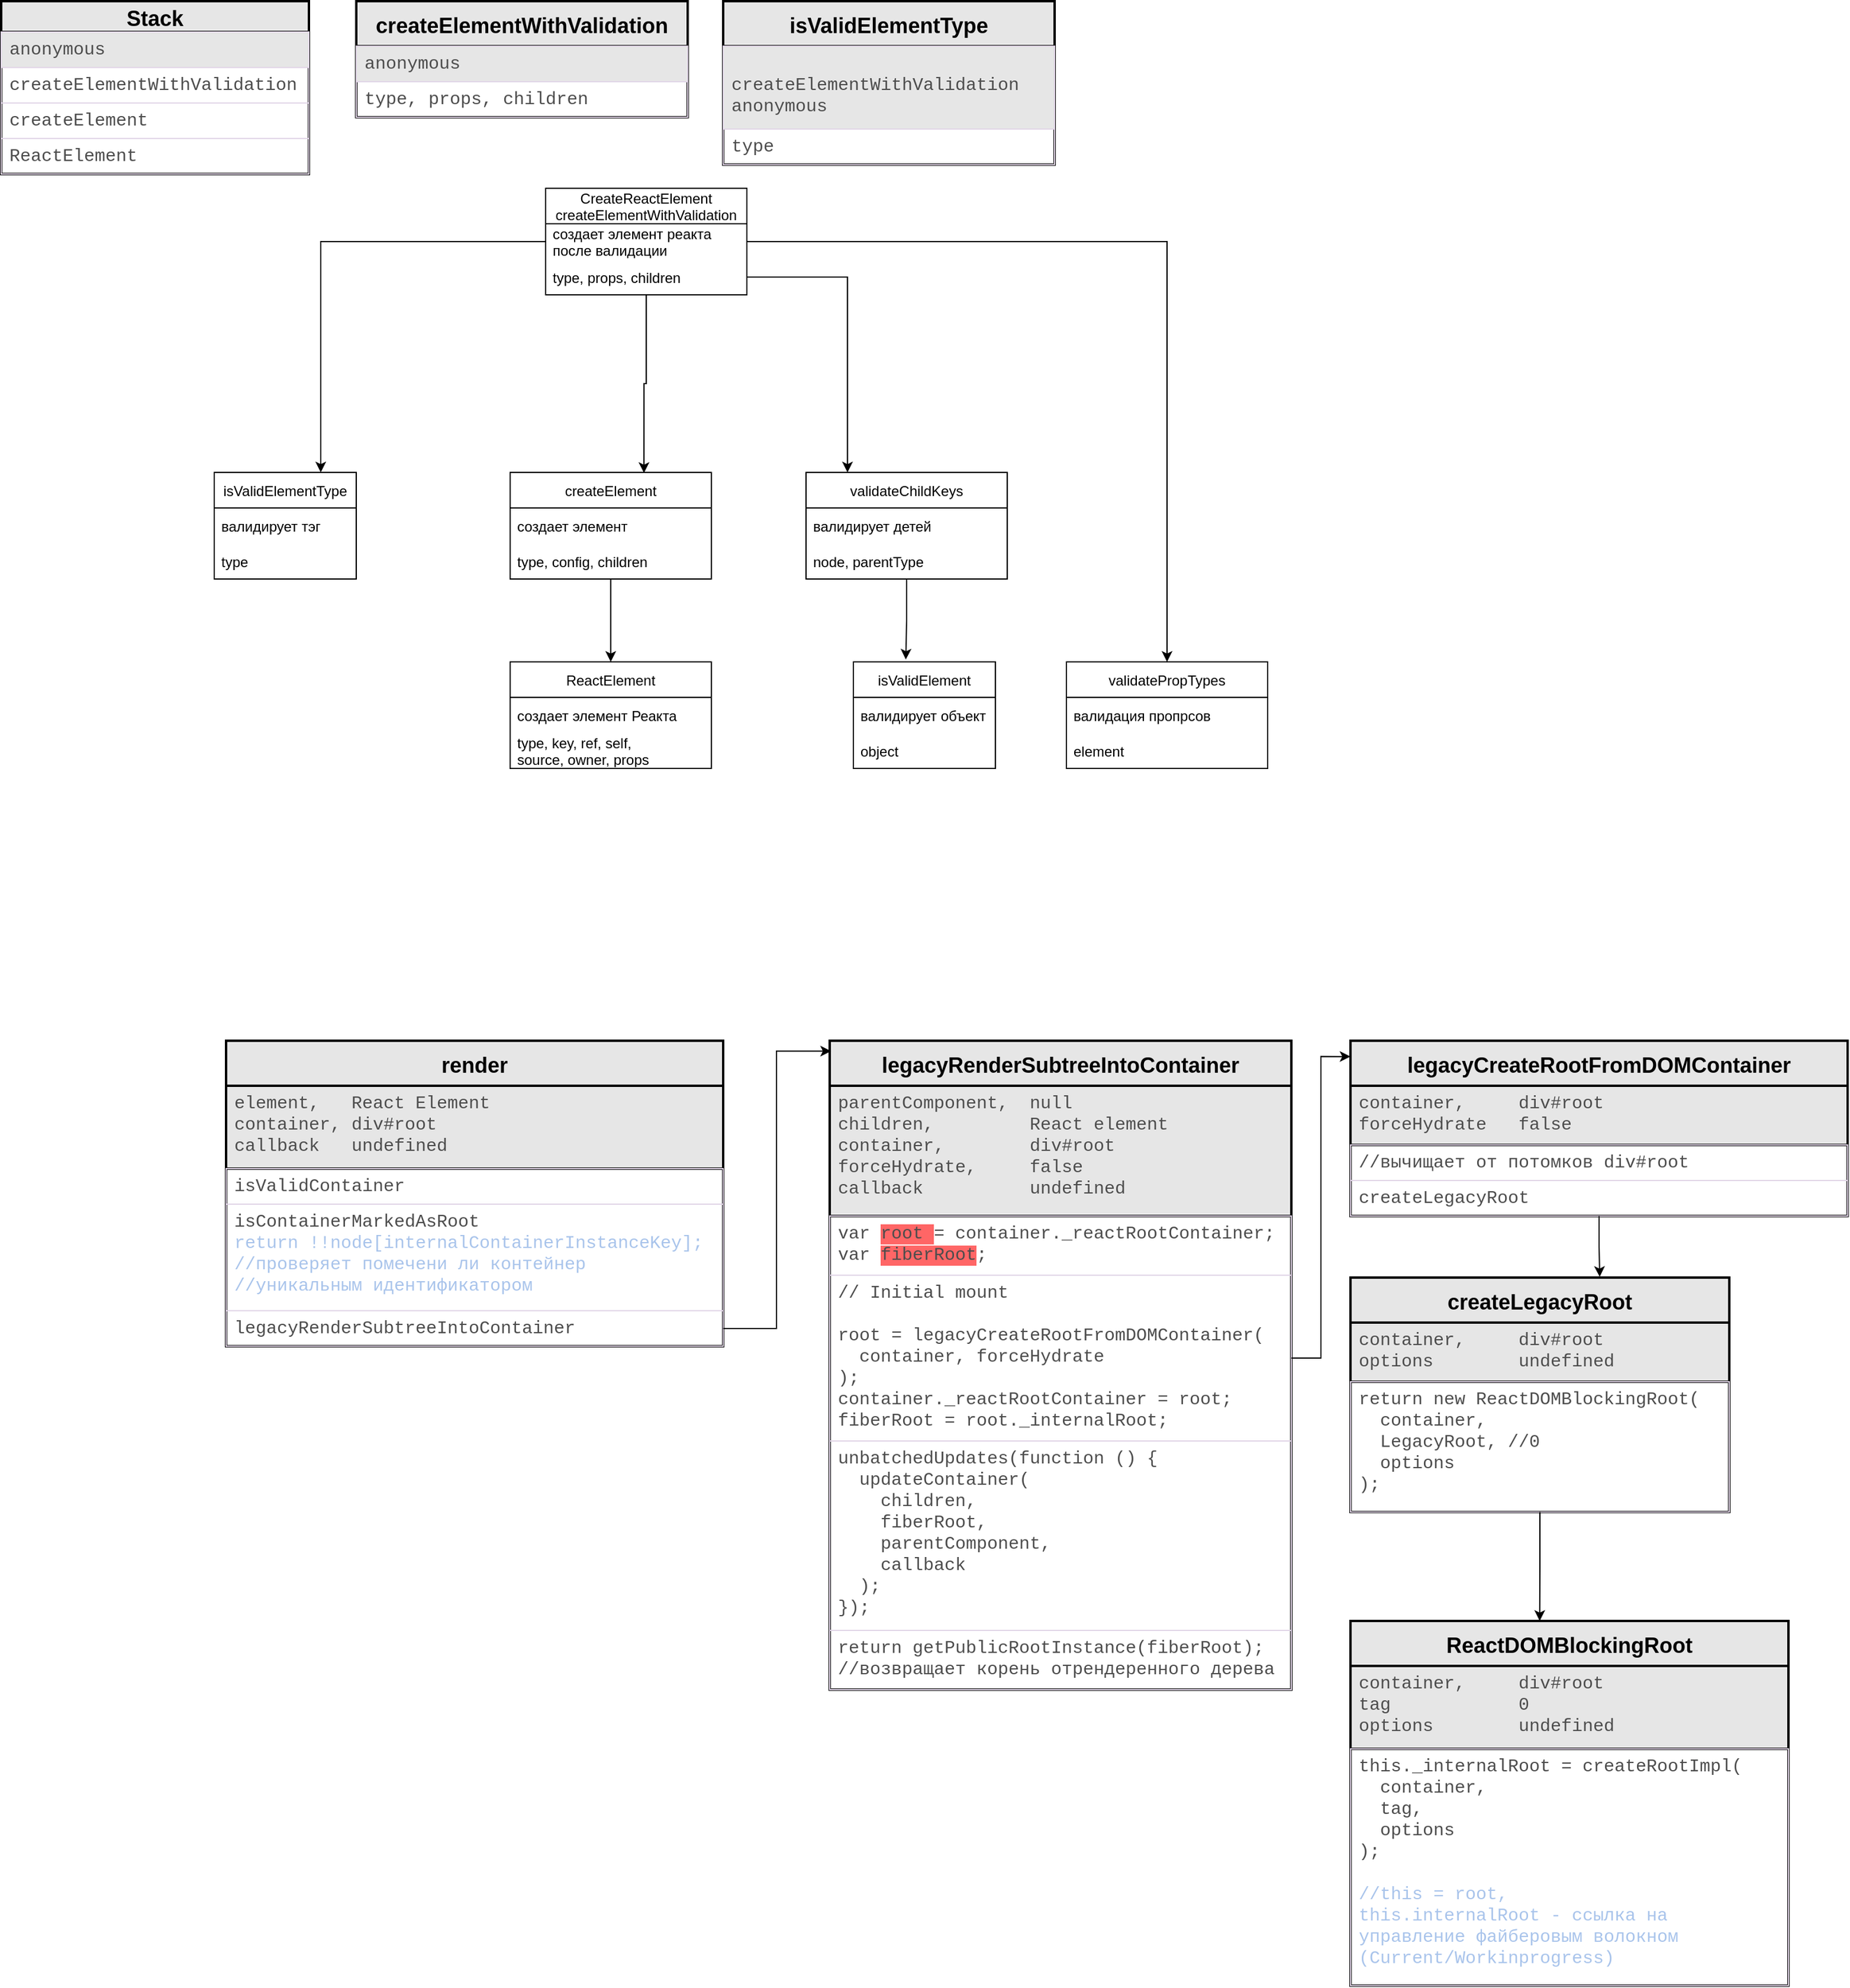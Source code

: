 <mxfile version="18.1.2" type="device"><diagram id="Bs7_lxwFs_nMWuFAHB4x" name="Page-1"><mxGraphModel dx="3066" dy="2068" grid="1" gridSize="10" guides="1" tooltips="1" connect="1" arrows="1" fold="1" page="1" pageScale="1" pageWidth="850" pageHeight="1100" math="0" shadow="0"><root><mxCell id="0"/><mxCell id="1" parent="0"/><mxCell id="prgGvSQYzTwoASJX3Gjm-36" style="edgeStyle=orthogonalEdgeStyle;rounded=0;orthogonalLoop=1;jettySize=auto;html=1;entryX=0.665;entryY=0.005;entryDx=0;entryDy=0;entryPerimeter=0;" parent="1" source="prgGvSQYzTwoASJX3Gjm-7" target="prgGvSQYzTwoASJX3Gjm-21" edge="1"><mxGeometry relative="1" as="geometry"/></mxCell><mxCell id="prgGvSQYzTwoASJX3Gjm-7" value="CreateReactElement&#10;createElementWithValidation" style="swimlane;fontStyle=0;childLayout=stackLayout;horizontal=1;startSize=30;horizontalStack=0;resizeParent=1;resizeParentMax=0;resizeLast=0;collapsible=1;marginBottom=0;" parent="1" vertex="1"><mxGeometry x="320" y="-40" width="170" height="90" as="geometry"/></mxCell><mxCell id="prgGvSQYzTwoASJX3Gjm-8" value="создает элемент реакта &#10;после валидации" style="text;strokeColor=none;fillColor=none;align=left;verticalAlign=middle;spacingLeft=4;spacingRight=4;overflow=hidden;points=[[0,0.5],[1,0.5]];portConstraint=eastwest;rotatable=0;" parent="prgGvSQYzTwoASJX3Gjm-7" vertex="1"><mxGeometry y="30" width="170" height="30" as="geometry"/></mxCell><mxCell id="prgGvSQYzTwoASJX3Gjm-11" value="type, props, children" style="text;strokeColor=none;fillColor=none;align=left;verticalAlign=middle;spacingLeft=4;spacingRight=4;overflow=hidden;points=[[0,0.5],[1,0.5]];portConstraint=eastwest;rotatable=0;" parent="prgGvSQYzTwoASJX3Gjm-7" vertex="1"><mxGeometry y="60" width="170" height="30" as="geometry"/></mxCell><mxCell id="prgGvSQYzTwoASJX3Gjm-39" style="edgeStyle=orthogonalEdgeStyle;rounded=0;orthogonalLoop=1;jettySize=auto;html=1;entryX=0.206;entryY=0;entryDx=0;entryDy=0;entryPerimeter=0;exitX=1;exitY=0.5;exitDx=0;exitDy=0;" parent="1" source="prgGvSQYzTwoASJX3Gjm-11" target="prgGvSQYzTwoASJX3Gjm-27" edge="1"><mxGeometry relative="1" as="geometry"><mxPoint x="575.02" y="50.0" as="sourcePoint"/></mxGeometry></mxCell><mxCell id="prgGvSQYzTwoASJX3Gjm-44" style="edgeStyle=orthogonalEdgeStyle;rounded=0;orthogonalLoop=1;jettySize=auto;html=1;entryX=0.5;entryY=0;entryDx=0;entryDy=0;exitX=1;exitY=0.5;exitDx=0;exitDy=0;" parent="1" source="prgGvSQYzTwoASJX3Gjm-8" target="prgGvSQYzTwoASJX3Gjm-30" edge="1"><mxGeometry relative="1" as="geometry"><mxPoint x="680" y="5.0" as="sourcePoint"/></mxGeometry></mxCell><mxCell id="prgGvSQYzTwoASJX3Gjm-15" value="isValidElementType" style="swimlane;fontStyle=0;childLayout=stackLayout;horizontal=1;startSize=30;horizontalStack=0;resizeParent=1;resizeParentMax=0;resizeLast=0;collapsible=1;marginBottom=0;" parent="1" vertex="1"><mxGeometry x="40" y="200" width="120" height="90" as="geometry"/></mxCell><mxCell id="prgGvSQYzTwoASJX3Gjm-16" value="валидирует тэг" style="text;strokeColor=none;fillColor=none;align=left;verticalAlign=middle;spacingLeft=4;spacingRight=4;overflow=hidden;points=[[0,0.5],[1,0.5]];portConstraint=eastwest;rotatable=0;" parent="prgGvSQYzTwoASJX3Gjm-15" vertex="1"><mxGeometry y="30" width="120" height="30" as="geometry"/></mxCell><mxCell id="prgGvSQYzTwoASJX3Gjm-17" value="type" style="text;strokeColor=none;fillColor=none;align=left;verticalAlign=middle;spacingLeft=4;spacingRight=4;overflow=hidden;points=[[0,0.5],[1,0.5]];portConstraint=eastwest;rotatable=0;" parent="prgGvSQYzTwoASJX3Gjm-15" vertex="1"><mxGeometry y="60" width="120" height="30" as="geometry"/></mxCell><mxCell id="prgGvSQYzTwoASJX3Gjm-37" style="edgeStyle=orthogonalEdgeStyle;rounded=0;orthogonalLoop=1;jettySize=auto;html=1;" parent="1" source="prgGvSQYzTwoASJX3Gjm-21" target="prgGvSQYzTwoASJX3Gjm-24" edge="1"><mxGeometry relative="1" as="geometry"/></mxCell><mxCell id="prgGvSQYzTwoASJX3Gjm-21" value="createElement" style="swimlane;fontStyle=0;childLayout=stackLayout;horizontal=1;startSize=30;horizontalStack=0;resizeParent=1;resizeParentMax=0;resizeLast=0;collapsible=1;marginBottom=0;" parent="1" vertex="1"><mxGeometry x="290" y="200" width="170" height="90" as="geometry"/></mxCell><mxCell id="prgGvSQYzTwoASJX3Gjm-22" value="создает элемент " style="text;strokeColor=none;fillColor=none;align=left;verticalAlign=middle;spacingLeft=4;spacingRight=4;overflow=hidden;points=[[0,0.5],[1,0.5]];portConstraint=eastwest;rotatable=0;" parent="prgGvSQYzTwoASJX3Gjm-21" vertex="1"><mxGeometry y="30" width="170" height="30" as="geometry"/></mxCell><mxCell id="prgGvSQYzTwoASJX3Gjm-23" value="type, config, children" style="text;strokeColor=none;fillColor=none;align=left;verticalAlign=middle;spacingLeft=4;spacingRight=4;overflow=hidden;points=[[0,0.5],[1,0.5]];portConstraint=eastwest;rotatable=0;" parent="prgGvSQYzTwoASJX3Gjm-21" vertex="1"><mxGeometry y="60" width="170" height="30" as="geometry"/></mxCell><mxCell id="prgGvSQYzTwoASJX3Gjm-24" value="ReactElement" style="swimlane;fontStyle=0;childLayout=stackLayout;horizontal=1;startSize=30;horizontalStack=0;resizeParent=1;resizeParentMax=0;resizeLast=0;collapsible=1;marginBottom=0;" parent="1" vertex="1"><mxGeometry x="290" y="360" width="170" height="90" as="geometry"/></mxCell><mxCell id="prgGvSQYzTwoASJX3Gjm-25" value="создает элемент Реакта" style="text;strokeColor=none;fillColor=none;align=left;verticalAlign=middle;spacingLeft=4;spacingRight=4;overflow=hidden;points=[[0,0.5],[1,0.5]];portConstraint=eastwest;rotatable=0;" parent="prgGvSQYzTwoASJX3Gjm-24" vertex="1"><mxGeometry y="30" width="170" height="30" as="geometry"/></mxCell><mxCell id="prgGvSQYzTwoASJX3Gjm-26" value="type, key, ref, self, &#10;source, owner, props" style="text;strokeColor=none;fillColor=none;align=left;verticalAlign=middle;spacingLeft=4;spacingRight=4;overflow=hidden;points=[[0,0.5],[1,0.5]];portConstraint=eastwest;rotatable=0;" parent="prgGvSQYzTwoASJX3Gjm-24" vertex="1"><mxGeometry y="60" width="170" height="30" as="geometry"/></mxCell><mxCell id="prgGvSQYzTwoASJX3Gjm-43" style="edgeStyle=orthogonalEdgeStyle;rounded=0;orthogonalLoop=1;jettySize=auto;html=1;entryX=0.369;entryY=-0.022;entryDx=0;entryDy=0;entryPerimeter=0;" parent="1" source="prgGvSQYzTwoASJX3Gjm-27" target="prgGvSQYzTwoASJX3Gjm-40" edge="1"><mxGeometry relative="1" as="geometry"/></mxCell><mxCell id="prgGvSQYzTwoASJX3Gjm-27" value="validateChildKeys" style="swimlane;fontStyle=0;childLayout=stackLayout;horizontal=1;startSize=30;horizontalStack=0;resizeParent=1;resizeParentMax=0;resizeLast=0;collapsible=1;marginBottom=0;" parent="1" vertex="1"><mxGeometry x="540" y="200" width="170" height="90" as="geometry"/></mxCell><mxCell id="prgGvSQYzTwoASJX3Gjm-28" value="валидирует детей" style="text;strokeColor=none;fillColor=none;align=left;verticalAlign=middle;spacingLeft=4;spacingRight=4;overflow=hidden;points=[[0,0.5],[1,0.5]];portConstraint=eastwest;rotatable=0;" parent="prgGvSQYzTwoASJX3Gjm-27" vertex="1"><mxGeometry y="30" width="170" height="30" as="geometry"/></mxCell><mxCell id="prgGvSQYzTwoASJX3Gjm-29" value="node, parentType" style="text;strokeColor=none;fillColor=none;align=left;verticalAlign=middle;spacingLeft=4;spacingRight=4;overflow=hidden;points=[[0,0.5],[1,0.5]];portConstraint=eastwest;rotatable=0;" parent="prgGvSQYzTwoASJX3Gjm-27" vertex="1"><mxGeometry y="60" width="170" height="30" as="geometry"/></mxCell><mxCell id="prgGvSQYzTwoASJX3Gjm-30" value="validatePropTypes" style="swimlane;fontStyle=0;childLayout=stackLayout;horizontal=1;startSize=30;horizontalStack=0;resizeParent=1;resizeParentMax=0;resizeLast=0;collapsible=1;marginBottom=0;" parent="1" vertex="1"><mxGeometry x="760" y="360" width="170" height="90" as="geometry"/></mxCell><mxCell id="prgGvSQYzTwoASJX3Gjm-31" value="валидация пропрсов" style="text;strokeColor=none;fillColor=none;align=left;verticalAlign=middle;spacingLeft=4;spacingRight=4;overflow=hidden;points=[[0,0.5],[1,0.5]];portConstraint=eastwest;rotatable=0;" parent="prgGvSQYzTwoASJX3Gjm-30" vertex="1"><mxGeometry y="30" width="170" height="30" as="geometry"/></mxCell><mxCell id="prgGvSQYzTwoASJX3Gjm-32" value="element" style="text;strokeColor=none;fillColor=none;align=left;verticalAlign=middle;spacingLeft=4;spacingRight=4;overflow=hidden;points=[[0,0.5],[1,0.5]];portConstraint=eastwest;rotatable=0;" parent="prgGvSQYzTwoASJX3Gjm-30" vertex="1"><mxGeometry y="60" width="170" height="30" as="geometry"/></mxCell><mxCell id="prgGvSQYzTwoASJX3Gjm-35" style="edgeStyle=orthogonalEdgeStyle;rounded=0;orthogonalLoop=1;jettySize=auto;html=1;exitX=0;exitY=0.5;exitDx=0;exitDy=0;entryX=0.75;entryY=0;entryDx=0;entryDy=0;" parent="1" source="prgGvSQYzTwoASJX3Gjm-8" target="prgGvSQYzTwoASJX3Gjm-15" edge="1"><mxGeometry relative="1" as="geometry"/></mxCell><mxCell id="prgGvSQYzTwoASJX3Gjm-40" value="isValidElement" style="swimlane;fontStyle=0;childLayout=stackLayout;horizontal=1;startSize=30;horizontalStack=0;resizeParent=1;resizeParentMax=0;resizeLast=0;collapsible=1;marginBottom=0;" parent="1" vertex="1"><mxGeometry x="580" y="360" width="120" height="90" as="geometry"/></mxCell><mxCell id="prgGvSQYzTwoASJX3Gjm-41" value="валидирует объект" style="text;strokeColor=none;fillColor=none;align=left;verticalAlign=middle;spacingLeft=4;spacingRight=4;overflow=hidden;points=[[0,0.5],[1,0.5]];portConstraint=eastwest;rotatable=0;" parent="prgGvSQYzTwoASJX3Gjm-40" vertex="1"><mxGeometry y="30" width="120" height="30" as="geometry"/></mxCell><mxCell id="prgGvSQYzTwoASJX3Gjm-42" value="object" style="text;strokeColor=none;fillColor=none;align=left;verticalAlign=middle;spacingLeft=4;spacingRight=4;overflow=hidden;points=[[0,0.5],[1,0.5]];portConstraint=eastwest;rotatable=0;" parent="prgGvSQYzTwoASJX3Gjm-40" vertex="1"><mxGeometry y="60" width="120" height="30" as="geometry"/></mxCell><mxCell id="ULxFwfUFcBPd746UVpKt-1" value="Stack" style="swimlane;fontStyle=1;childLayout=stackLayout;horizontal=1;startSize=26;fillColor=#E6E6E6;horizontalStack=0;resizeParent=1;resizeParentMax=0;resizeLast=0;collapsible=1;marginBottom=0;labelBackgroundColor=none;swimlaneFillColor=#ffffff;strokeWidth=2;glass=0;fontSize=18;autosize=1;" parent="1" vertex="1"><mxGeometry x="-140" y="-198" width="260" height="146" as="geometry"/></mxCell><mxCell id="ULxFwfUFcBPd746UVpKt-2" value="anonymous" style="shape=note;whiteSpace=wrap;html=1;size=0;verticalAlign=top;align=left;spacingTop=-6;fontSize=15;overflow=hidden;strokeColor=#E1D5E7;autosize=1;spacingTop=0;spacingLeft=5;spacingRight=0;spacingBottom=10;fontColor=#4D4D4D;fontFamily=Courier New;fontStyle=0;fillColor=#E6E6E6;" parent="ULxFwfUFcBPd746UVpKt-1" vertex="1"><mxGeometry y="26" width="260" height="30" as="geometry"/></mxCell><mxCell id="ULxFwfUFcBPd746UVpKt-3" value="createElementWithValidation" style="shape=note;whiteSpace=wrap;html=1;size=0;verticalAlign=top;align=left;spacingTop=-6;fontSize=15;overflow=hidden;strokeColor=#E1D5E7;autosize=1;spacingTop=0;spacingLeft=5;spacingRight=0;spacingBottom=10;fontColor=#4D4D4D;fontFamily=Courier New;fillColor=none;" parent="ULxFwfUFcBPd746UVpKt-1" vertex="1"><mxGeometry y="56" width="260" height="30" as="geometry"/></mxCell><mxCell id="ULxFwfUFcBPd746UVpKt-4" value="createElement" style="shape=note;whiteSpace=wrap;html=1;size=0;verticalAlign=top;align=left;spacingTop=-6;fontSize=15;overflow=hidden;strokeColor=#E1D5E7;autosize=1;spacingTop=0;spacingLeft=5;spacingRight=0;spacingBottom=10;fontColor=#4D4D4D;fontFamily=Courier New;fillColor=none;" parent="ULxFwfUFcBPd746UVpKt-1" vertex="1"><mxGeometry y="86" width="260" height="30" as="geometry"/></mxCell><mxCell id="ULxFwfUFcBPd746UVpKt-5" value="ReactElement" style="shape=note;whiteSpace=wrap;html=1;size=0;verticalAlign=top;align=left;spacingTop=-6;fontSize=15;overflow=hidden;strokeColor=#E1D5E7;autosize=1;spacingTop=0;spacingLeft=5;spacingRight=0;spacingBottom=10;fontColor=#4D4D4D;fontFamily=Courier New;fillColor=none;" parent="ULxFwfUFcBPd746UVpKt-1" vertex="1"><mxGeometry y="116" width="260" height="30" as="geometry"/></mxCell><mxCell id="ULxFwfUFcBPd746UVpKt-6" value="createElementWithValidation" style="swimlane;fontStyle=1;childLayout=stackLayout;horizontal=1;startSize=38;fillColor=#E6E6E6;horizontalStack=0;resizeParent=1;resizeParentMax=0;resizeLast=0;collapsible=1;marginBottom=0;labelBackgroundColor=none;swimlaneFillColor=#ffffff;strokeWidth=2;glass=0;fontSize=18;autosize=1;" parent="1" vertex="1"><mxGeometry x="160" y="-198" width="280" height="98" as="geometry"/></mxCell><mxCell id="ULxFwfUFcBPd746UVpKt-7" value="anonymous" style="shape=note;whiteSpace=wrap;html=1;size=0;verticalAlign=top;align=left;spacingTop=-6;fontSize=15;overflow=hidden;strokeColor=#E1D5E7;autosize=1;spacingTop=0;spacingLeft=5;spacingRight=0;spacingBottom=10;fontColor=#4D4D4D;fontFamily=Courier New;fontStyle=0;fillColor=#E6E6E6;" parent="ULxFwfUFcBPd746UVpKt-6" vertex="1"><mxGeometry y="38" width="280" height="30" as="geometry"/></mxCell><mxCell id="ULxFwfUFcBPd746UVpKt-10" value="type, props, children" style="shape=note;whiteSpace=wrap;html=1;size=0;verticalAlign=top;align=left;spacingTop=-6;fontSize=15;overflow=hidden;strokeColor=#E1D5E7;autosize=1;spacingTop=0;spacingLeft=5;spacingRight=0;spacingBottom=10;fontColor=#4D4D4D;fontFamily=Courier New;fillColor=none;" parent="ULxFwfUFcBPd746UVpKt-6" vertex="1"><mxGeometry y="68" width="280" height="30" as="geometry"/></mxCell><mxCell id="EkP3_DgRzF_NrCTYGovB-2" value="isValidElementType" style="swimlane;fontStyle=1;childLayout=stackLayout;horizontal=1;startSize=38;fillColor=#E6E6E6;horizontalStack=0;resizeParent=1;resizeParentMax=0;resizeLast=0;collapsible=1;marginBottom=0;labelBackgroundColor=none;swimlaneFillColor=#ffffff;strokeWidth=2;glass=0;fontSize=18;autosize=1;" parent="1" vertex="1"><mxGeometry x="470" y="-198" width="280" height="138" as="geometry"/></mxCell><mxCell id="EkP3_DgRzF_NrCTYGovB-3" value="&lt;br&gt;createElementWithValidation&lt;br&gt;anonymous" style="shape=note;whiteSpace=wrap;html=1;size=0;verticalAlign=top;align=left;spacingTop=-6;fontSize=15;overflow=hidden;strokeColor=#E1D5E7;autosize=1;spacingTop=0;spacingLeft=5;spacingRight=0;spacingBottom=10;fontColor=#4D4D4D;fontFamily=Courier New;fontStyle=0;fillColor=#E6E6E6;" parent="EkP3_DgRzF_NrCTYGovB-2" vertex="1"><mxGeometry y="38" width="280" height="70" as="geometry"/></mxCell><mxCell id="EkP3_DgRzF_NrCTYGovB-4" value="type" style="shape=note;whiteSpace=wrap;html=1;size=0;verticalAlign=top;align=left;spacingTop=-6;fontSize=15;overflow=hidden;strokeColor=#E1D5E7;autosize=1;spacingTop=0;spacingLeft=5;spacingRight=0;spacingBottom=10;fontColor=#4D4D4D;fontFamily=Courier New;fillColor=none;" parent="EkP3_DgRzF_NrCTYGovB-2" vertex="1"><mxGeometry y="108" width="280" height="30" as="geometry"/></mxCell><mxCell id="rsavLLqMiLURkc98TFaU-6" value="render" style="swimlane;fontStyle=1;childLayout=stackLayout;horizontal=1;startSize=38;fillColor=#E6E6E6;horizontalStack=0;resizeParent=1;resizeParentMax=0;resizeLast=0;collapsible=1;marginBottom=0;labelBackgroundColor=none;swimlaneFillColor=#ffffff;strokeWidth=2;glass=0;fontSize=18;autosize=1;" parent="1" vertex="1"><mxGeometry x="50" y="680" width="420" height="258" as="geometry"><mxRectangle x="50" y="680" width="90" height="38" as="alternateBounds"/></mxGeometry></mxCell><mxCell id="rsavLLqMiLURkc98TFaU-7" value="element,&amp;nbsp; &amp;nbsp;React Element&lt;br&gt;container,&amp;nbsp;&lt;span style=&quot;background-color: initial;&quot;&gt;div#root&lt;br&gt;&lt;/span&gt;callback&amp;nbsp; &amp;nbsp;undefined" style="shape=note;whiteSpace=wrap;html=1;size=0;verticalAlign=top;align=left;spacingTop=-6;fontSize=15;overflow=hidden;strokeColor=default;autosize=1;spacingTop=0;spacingLeft=5;spacingRight=0;spacingBottom=10;fontColor=#4D4D4D;fontFamily=Courier New;fontStyle=0;fillColor=#E6E6E6;perimeterSpacing=0;strokeWidth=2;" parent="rsavLLqMiLURkc98TFaU-6" vertex="1"><mxGeometry y="38" width="420" height="70" as="geometry"/></mxCell><mxCell id="rsavLLqMiLURkc98TFaU-8" value="isValidContainer" style="shape=note;whiteSpace=wrap;html=1;size=0;verticalAlign=top;align=left;spacingTop=-6;fontSize=15;overflow=hidden;strokeColor=#E1D5E7;autosize=1;spacingTop=0;spacingLeft=5;spacingRight=0;spacingBottom=10;fontColor=#4D4D4D;fontFamily=Courier New;fillColor=none;" parent="rsavLLqMiLURkc98TFaU-6" vertex="1"><mxGeometry y="108" width="420" height="30" as="geometry"/></mxCell><mxCell id="rsavLLqMiLURkc98TFaU-9" value="isContainerMarkedAsRoot&lt;br&gt;&lt;font color=&quot;#a9c4eb&quot;&gt;return&amp;nbsp;!!node[internalContainerInstanceKey];&lt;br&gt;//проверяет помечени ли контейнер&lt;br&gt;//уникальным идентификатором&lt;br&gt;&lt;/font&gt;" style="shape=note;whiteSpace=wrap;html=1;size=0;verticalAlign=top;align=left;spacingTop=-6;fontSize=15;overflow=hidden;strokeColor=#E1D5E7;autosize=1;spacingTop=0;spacingLeft=5;spacingRight=0;spacingBottom=10;fontColor=#4D4D4D;fontFamily=Courier New;fillColor=none;" parent="rsavLLqMiLURkc98TFaU-6" vertex="1"><mxGeometry y="138" width="420" height="90" as="geometry"/></mxCell><mxCell id="rsavLLqMiLURkc98TFaU-10" value="legacyRenderSubtreeIntoContainer" style="shape=note;whiteSpace=wrap;html=1;size=0;verticalAlign=top;align=left;spacingTop=-6;fontSize=15;overflow=hidden;strokeColor=#E1D5E7;autosize=1;spacingTop=0;spacingLeft=5;spacingRight=0;spacingBottom=10;fontColor=#4D4D4D;fontFamily=Courier New;fillColor=none;" parent="rsavLLqMiLURkc98TFaU-6" vertex="1"><mxGeometry y="228" width="420" height="30" as="geometry"/></mxCell><mxCell id="rsavLLqMiLURkc98TFaU-11" value="legacyRenderSubtreeIntoContainer" style="swimlane;fontStyle=1;childLayout=stackLayout;horizontal=1;startSize=38;fillColor=#E6E6E6;horizontalStack=0;resizeParent=1;resizeParentMax=0;resizeLast=0;collapsible=1;marginBottom=0;labelBackgroundColor=none;swimlaneFillColor=#ffffff;strokeWidth=2;glass=0;fontSize=18;autosize=1;" parent="1" vertex="1"><mxGeometry x="560" y="680" width="390" height="548" as="geometry"><mxRectangle x="560" y="680" width="330" height="38" as="alternateBounds"/></mxGeometry></mxCell><mxCell id="rsavLLqMiLURkc98TFaU-12" value="parentComponent,&amp;nbsp; null&lt;br&gt;children,&amp;nbsp; &amp;nbsp; &amp;nbsp; &amp;nbsp; &amp;nbsp;React element&lt;br&gt;container,&amp;nbsp; &amp;nbsp; &amp;nbsp; &amp;nbsp;&amp;nbsp;div#root&lt;br&gt;forceHydrate,&amp;nbsp; &amp;nbsp; &amp;nbsp;false&lt;br&gt;callback&amp;nbsp; &amp;nbsp; &amp;nbsp; &amp;nbsp; &amp;nbsp; undefined" style="shape=note;whiteSpace=wrap;html=1;size=0;verticalAlign=top;align=left;spacingTop=-6;fontSize=15;overflow=hidden;strokeColor=default;autosize=1;spacingTop=0;spacingLeft=5;spacingRight=0;spacingBottom=10;fontColor=#4D4D4D;fontFamily=Courier New;fontStyle=0;fillColor=#E6E6E6;perimeterSpacing=0;strokeWidth=2;" parent="rsavLLqMiLURkc98TFaU-11" vertex="1"><mxGeometry y="38" width="390" height="110" as="geometry"/></mxCell><mxCell id="rsavLLqMiLURkc98TFaU-13" value="var &lt;span style=&quot;background-color: rgb(255, 102, 102);&quot;&gt;root &lt;/span&gt;= container._reactRootContainer;&lt;br&gt;var &lt;span style=&quot;background-color: rgb(255, 102, 102);&quot;&gt;fiberRoot&lt;/span&gt;;" style="shape=note;whiteSpace=wrap;html=1;size=0;verticalAlign=top;align=left;spacingTop=-6;fontSize=15;overflow=hidden;strokeColor=#E1D5E7;autosize=1;spacingTop=0;spacingLeft=5;spacingRight=0;spacingBottom=10;fontColor=#4D4D4D;fontFamily=Courier New;fillColor=none;" parent="rsavLLqMiLURkc98TFaU-11" vertex="1"><mxGeometry y="148" width="390" height="50" as="geometry"/></mxCell><mxCell id="rsavLLqMiLURkc98TFaU-14" value="// Initial mount&lt;br&gt;&lt;br&gt;&lt;div&gt;root = legacyCreateRootFromDOMContainer(&lt;br&gt;&amp;nbsp; container, forceHydrate&lt;br&gt;);&lt;br&gt;container._reactRootContainer = root;&lt;/div&gt;&lt;div&gt;fiberRoot = root._internalRoot;&lt;/div&gt;" style="shape=note;whiteSpace=wrap;html=1;size=0;verticalAlign=top;align=left;spacingTop=-6;fontSize=15;overflow=hidden;strokeColor=#E1D5E7;autosize=1;spacingTop=0;spacingLeft=5;spacingRight=0;spacingBottom=10;fontColor=#4D4D4D;fontFamily=Courier New;fillColor=none;" parent="rsavLLqMiLURkc98TFaU-11" vertex="1"><mxGeometry y="198" width="390" height="140" as="geometry"/></mxCell><mxCell id="rsavLLqMiLURkc98TFaU-18" value="&lt;div&gt;unbatchedUpdates(function () {&lt;/div&gt;&lt;div&gt;&amp;nbsp; updateContainer(&lt;/div&gt;&lt;div&gt;&lt;span style=&quot;&quot;&gt;&lt;/span&gt;&amp;nbsp; &amp;nbsp; children,&lt;/div&gt;&lt;div&gt;&lt;span style=&quot;&quot;&gt;&lt;/span&gt;&amp;nbsp; &amp;nbsp; fiberRoot,&lt;/div&gt;&lt;div&gt;&lt;span style=&quot;&quot;&gt;&lt;/span&gt;&amp;nbsp; &amp;nbsp; parentComponent,&lt;/div&gt;&lt;div&gt;&lt;span style=&quot;&quot;&gt;&lt;/span&gt;&amp;nbsp; &amp;nbsp; callback&lt;/div&gt;&lt;div&gt;&amp;nbsp; );&lt;/div&gt;&lt;div&gt;});&lt;/div&gt;" style="shape=note;whiteSpace=wrap;html=1;size=0;verticalAlign=top;align=left;spacingTop=-6;fontSize=15;overflow=hidden;strokeColor=#E1D5E7;autosize=1;spacingTop=0;spacingLeft=5;spacingRight=0;spacingBottom=10;fontColor=#4D4D4D;fontFamily=Courier New;fillColor=none;" parent="rsavLLqMiLURkc98TFaU-11" vertex="1"><mxGeometry y="338" width="390" height="160" as="geometry"/></mxCell><mxCell id="rsavLLqMiLURkc98TFaU-15" value="return getPublicRootInstance(fiberRoot);&lt;br&gt;//возвращает корень отрендеренного дерева" style="shape=note;whiteSpace=wrap;html=1;size=0;verticalAlign=top;align=left;spacingTop=-6;fontSize=15;overflow=hidden;strokeColor=#E1D5E7;autosize=1;spacingTop=0;spacingLeft=5;spacingRight=0;spacingBottom=10;fontColor=#4D4D4D;fontFamily=Courier New;fillColor=none;" parent="rsavLLqMiLURkc98TFaU-11" vertex="1"><mxGeometry y="498" width="390" height="50" as="geometry"/></mxCell><mxCell id="rsavLLqMiLURkc98TFaU-16" style="edgeStyle=orthogonalEdgeStyle;rounded=0;orthogonalLoop=1;jettySize=auto;html=1;fontFamily=Courier New;fontColor=#A9C4EB;entryX=0.003;entryY=0.016;entryDx=0;entryDy=0;entryPerimeter=0;" parent="1" source="rsavLLqMiLURkc98TFaU-10" target="rsavLLqMiLURkc98TFaU-11" edge="1"><mxGeometry relative="1" as="geometry"><mxPoint x="520" y="680" as="targetPoint"/></mxGeometry></mxCell><mxCell id="DYU6EBX2GaBiWfNTRokZ-1" value="legacyCreateRootFromDOMContainer" style="swimlane;fontStyle=1;childLayout=stackLayout;horizontal=1;startSize=38;fillColor=#E6E6E6;horizontalStack=0;resizeParent=1;resizeParentMax=0;resizeLast=0;collapsible=1;marginBottom=0;labelBackgroundColor=none;swimlaneFillColor=#ffffff;strokeWidth=2;glass=0;fontSize=18;autosize=1;" vertex="1" parent="1"><mxGeometry x="1000" y="680" width="420" height="148" as="geometry"><mxRectangle x="50" y="680" width="90" height="38" as="alternateBounds"/></mxGeometry></mxCell><mxCell id="DYU6EBX2GaBiWfNTRokZ-2" value="container,&amp;nbsp; &amp;nbsp; &amp;nbsp;div#root&lt;br&gt;forceHydrate&amp;nbsp; &amp;nbsp;false" style="shape=note;whiteSpace=wrap;html=1;size=0;verticalAlign=top;align=left;spacingTop=-6;fontSize=15;overflow=hidden;strokeColor=default;autosize=1;spacingTop=0;spacingLeft=5;spacingRight=0;spacingBottom=10;fontColor=#4D4D4D;fontFamily=Courier New;fontStyle=0;fillColor=#E6E6E6;perimeterSpacing=0;strokeWidth=2;" vertex="1" parent="DYU6EBX2GaBiWfNTRokZ-1"><mxGeometry y="38" width="420" height="50" as="geometry"/></mxCell><mxCell id="DYU6EBX2GaBiWfNTRokZ-3" value="//вычищает от потомков div#root" style="shape=note;whiteSpace=wrap;html=1;size=0;verticalAlign=top;align=left;spacingTop=-6;fontSize=15;overflow=hidden;strokeColor=#E1D5E7;autosize=1;spacingTop=0;spacingLeft=5;spacingRight=0;spacingBottom=10;fontColor=#4D4D4D;fontFamily=Courier New;fillColor=none;" vertex="1" parent="DYU6EBX2GaBiWfNTRokZ-1"><mxGeometry y="88" width="420" height="30" as="geometry"/></mxCell><mxCell id="DYU6EBX2GaBiWfNTRokZ-5" value="createLegacyRoot" style="shape=note;whiteSpace=wrap;html=1;size=0;verticalAlign=top;align=left;spacingTop=-6;fontSize=15;overflow=hidden;strokeColor=#E1D5E7;autosize=1;spacingTop=0;spacingLeft=5;spacingRight=0;spacingBottom=10;fontColor=#4D4D4D;fontFamily=Courier New;fillColor=none;" vertex="1" parent="DYU6EBX2GaBiWfNTRokZ-1"><mxGeometry y="118" width="420" height="30" as="geometry"/></mxCell><mxCell id="DYU6EBX2GaBiWfNTRokZ-6" style="edgeStyle=orthogonalEdgeStyle;rounded=0;orthogonalLoop=1;jettySize=auto;html=1;entryX=0;entryY=0.09;entryDx=0;entryDy=0;entryPerimeter=0;" edge="1" parent="1" source="rsavLLqMiLURkc98TFaU-14" target="DYU6EBX2GaBiWfNTRokZ-1"><mxGeometry relative="1" as="geometry"/></mxCell><mxCell id="DYU6EBX2GaBiWfNTRokZ-7" value="createLegacyRoot" style="swimlane;fontStyle=1;childLayout=stackLayout;horizontal=1;startSize=38;fillColor=#E6E6E6;horizontalStack=0;resizeParent=1;resizeParentMax=0;resizeLast=0;collapsible=1;marginBottom=0;labelBackgroundColor=none;swimlaneFillColor=#ffffff;strokeWidth=2;glass=0;fontSize=18;autosize=1;" vertex="1" parent="1"><mxGeometry x="1000" y="880" width="320" height="198" as="geometry"><mxRectangle x="50" y="680" width="90" height="38" as="alternateBounds"/></mxGeometry></mxCell><mxCell id="DYU6EBX2GaBiWfNTRokZ-8" value="container,&amp;nbsp; &amp;nbsp; &amp;nbsp;div#root&lt;br&gt;options&amp;nbsp; &amp;nbsp; &amp;nbsp; &amp;nbsp; undefined" style="shape=note;whiteSpace=wrap;html=1;size=0;verticalAlign=top;align=left;spacingTop=-6;fontSize=15;overflow=hidden;strokeColor=default;autosize=1;spacingTop=0;spacingLeft=5;spacingRight=0;spacingBottom=10;fontColor=#4D4D4D;fontFamily=Courier New;fontStyle=0;fillColor=#E6E6E6;perimeterSpacing=0;strokeWidth=2;" vertex="1" parent="DYU6EBX2GaBiWfNTRokZ-7"><mxGeometry y="38" width="320" height="50" as="geometry"/></mxCell><mxCell id="DYU6EBX2GaBiWfNTRokZ-10" value="return new ReactDOMBlockingRoot(&lt;br&gt;&amp;nbsp; container, &lt;br&gt;&amp;nbsp; LegacyRoot, //0&lt;br&gt;&amp;nbsp; options&lt;br&gt;);" style="shape=note;whiteSpace=wrap;html=1;size=0;verticalAlign=top;align=left;spacingTop=-6;fontSize=15;overflow=hidden;strokeColor=#E1D5E7;autosize=1;spacingTop=0;spacingLeft=5;spacingRight=0;spacingBottom=10;fontColor=#4D4D4D;fontFamily=Courier New;fillColor=none;" vertex="1" parent="DYU6EBX2GaBiWfNTRokZ-7"><mxGeometry y="88" width="320" height="110" as="geometry"/></mxCell><mxCell id="DYU6EBX2GaBiWfNTRokZ-12" value="ReactDOMBlockingRoot" style="swimlane;fontStyle=1;childLayout=stackLayout;horizontal=1;startSize=38;fillColor=#E6E6E6;horizontalStack=0;resizeParent=1;resizeParentMax=0;resizeLast=0;collapsible=1;marginBottom=0;labelBackgroundColor=none;swimlaneFillColor=#ffffff;strokeWidth=2;glass=0;fontSize=18;autosize=1;" vertex="1" parent="1"><mxGeometry x="1000" y="1170" width="370" height="308" as="geometry"><mxRectangle x="50" y="680" width="90" height="38" as="alternateBounds"/></mxGeometry></mxCell><mxCell id="DYU6EBX2GaBiWfNTRokZ-13" value="container,&amp;nbsp; &amp;nbsp; &amp;nbsp;div#root&lt;br&gt;tag&amp;nbsp; &amp;nbsp; &amp;nbsp; &amp;nbsp; &amp;nbsp; &amp;nbsp; 0&amp;nbsp; &amp;nbsp; &amp;nbsp;&lt;br&gt;options&amp;nbsp; &amp;nbsp; &amp;nbsp; &amp;nbsp; undefined" style="shape=note;whiteSpace=wrap;html=1;size=0;verticalAlign=top;align=left;spacingTop=-6;fontSize=15;overflow=hidden;strokeColor=default;autosize=1;spacingTop=0;spacingLeft=5;spacingRight=0;spacingBottom=10;fontColor=#4D4D4D;fontFamily=Courier New;fontStyle=0;fillColor=#E6E6E6;perimeterSpacing=0;strokeWidth=2;" vertex="1" parent="DYU6EBX2GaBiWfNTRokZ-12"><mxGeometry y="38" width="370" height="70" as="geometry"/></mxCell><mxCell id="DYU6EBX2GaBiWfNTRokZ-15" value="this._internalRoot = createRootImpl(&lt;br&gt;&amp;nbsp; container, &lt;br&gt;&amp;nbsp; tag, &lt;br&gt;&amp;nbsp; options&lt;br&gt;);&lt;br&gt;&lt;br&gt;&lt;font color=&quot;#a9c4eb&quot;&gt;//this = root,&lt;br&gt;this.internalRoot - ссылка на &lt;br&gt;управление файберовым волокном&amp;nbsp;&lt;br&gt;(Current/Workinprogress)&lt;/font&gt;" style="shape=note;whiteSpace=wrap;html=1;size=0;verticalAlign=top;align=left;spacingTop=-6;fontSize=15;overflow=hidden;strokeColor=#E1D5E7;autosize=1;spacingTop=0;spacingLeft=5;spacingRight=0;spacingBottom=10;fontColor=#4D4D4D;fontFamily=Courier New;fillColor=none;" vertex="1" parent="DYU6EBX2GaBiWfNTRokZ-12"><mxGeometry y="108" width="370" height="200" as="geometry"/></mxCell><mxCell id="DYU6EBX2GaBiWfNTRokZ-19" style="edgeStyle=orthogonalEdgeStyle;rounded=0;orthogonalLoop=1;jettySize=auto;html=1;entryX=0.658;entryY=-0.003;entryDx=0;entryDy=0;entryPerimeter=0;" edge="1" parent="1" source="DYU6EBX2GaBiWfNTRokZ-5" target="DYU6EBX2GaBiWfNTRokZ-7"><mxGeometry relative="1" as="geometry"/></mxCell><mxCell id="DYU6EBX2GaBiWfNTRokZ-24" style="edgeStyle=orthogonalEdgeStyle;rounded=0;orthogonalLoop=1;jettySize=auto;html=1;entryX=0.432;entryY=0;entryDx=0;entryDy=0;entryPerimeter=0;fontColor=#A9C4EB;" edge="1" parent="1" source="DYU6EBX2GaBiWfNTRokZ-10" target="DYU6EBX2GaBiWfNTRokZ-12"><mxGeometry relative="1" as="geometry"/></mxCell></root></mxGraphModel></diagram></mxfile>